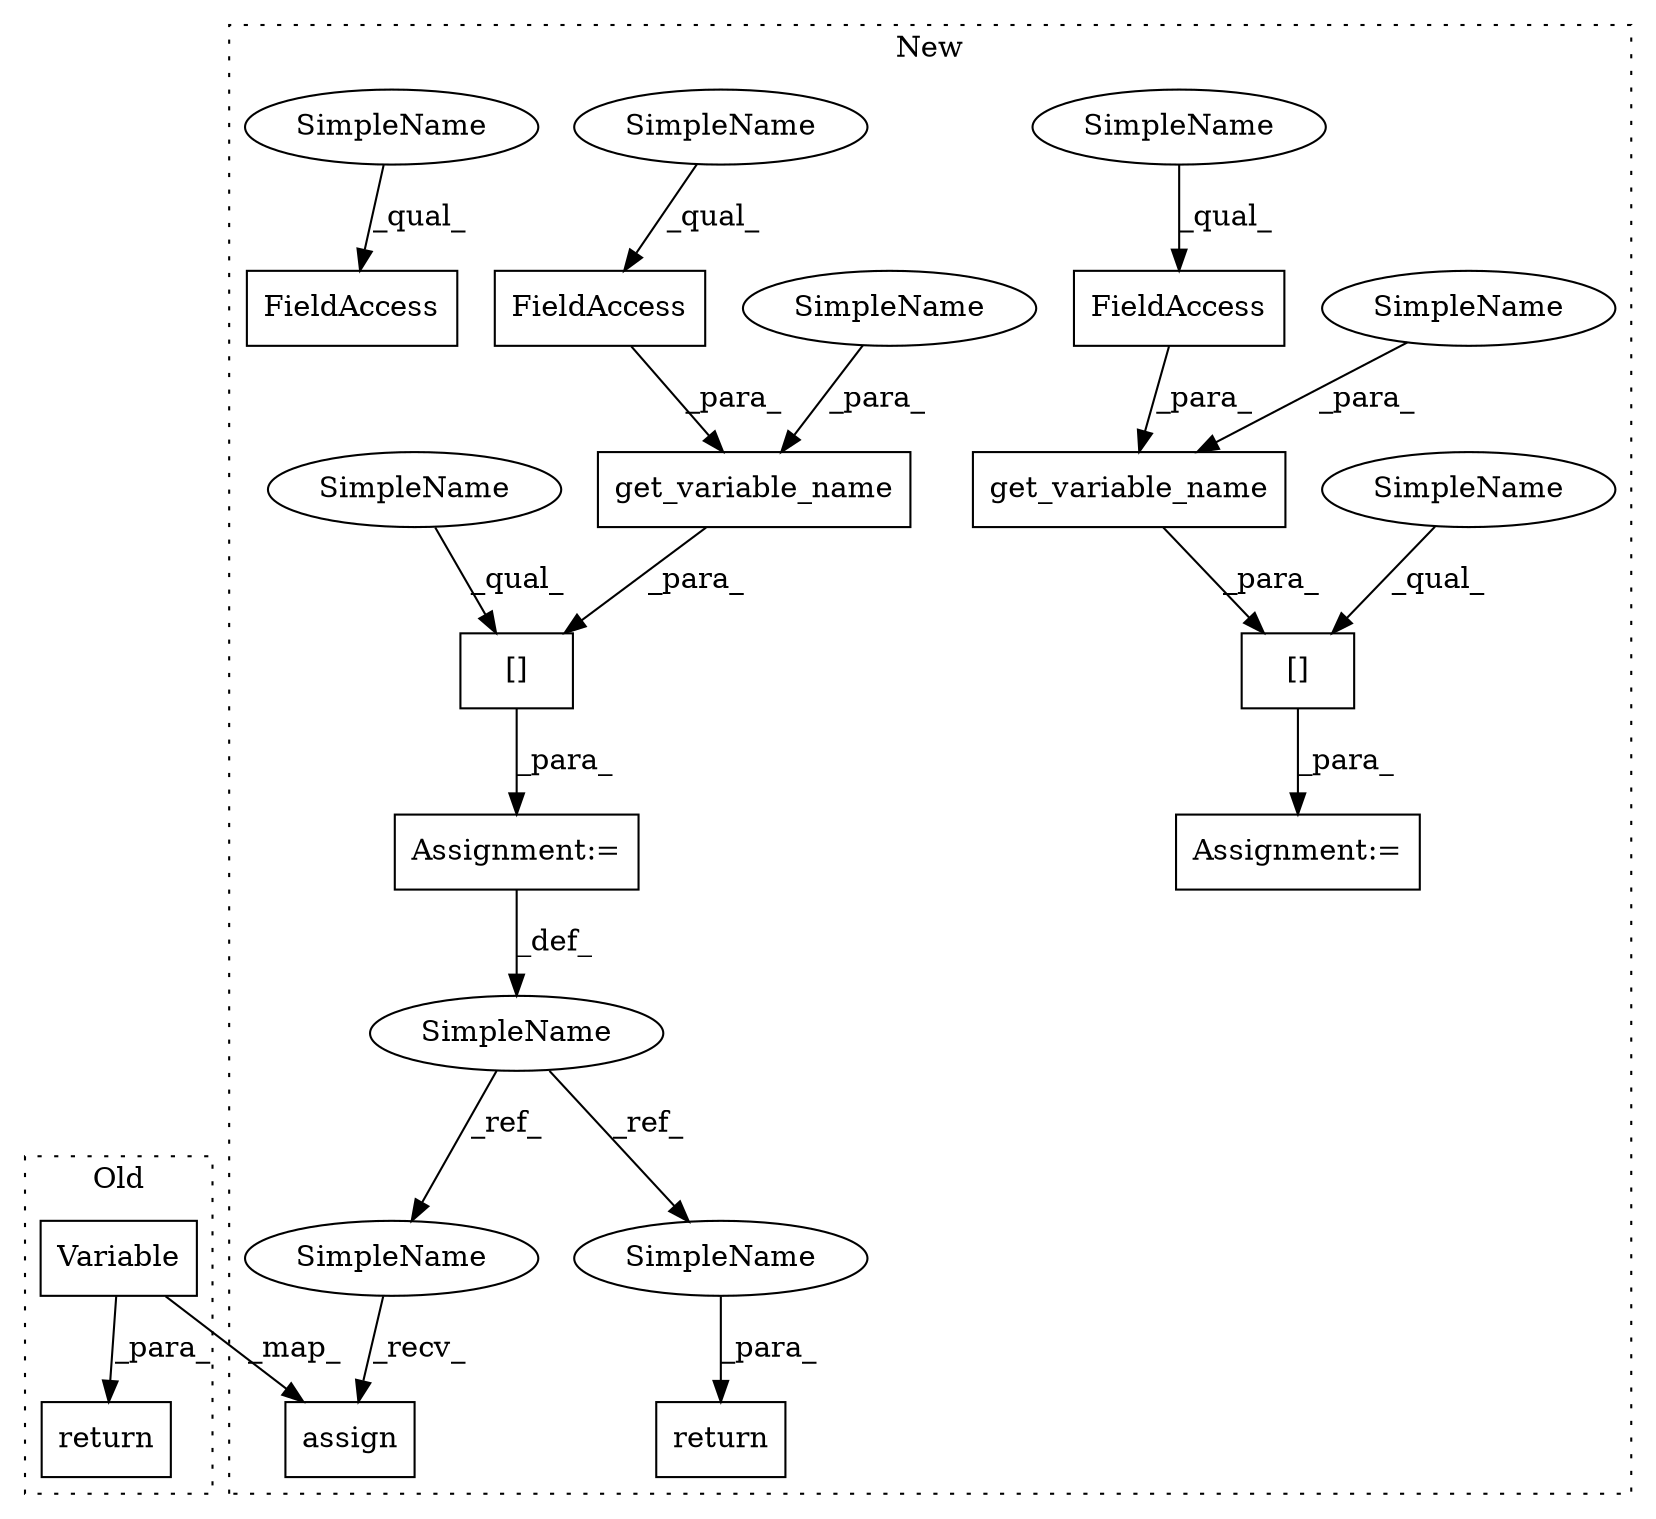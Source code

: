 digraph G {
subgraph cluster0 {
1 [label="return" a="41" s="4286" l="7" shape="box"];
10 [label="Variable" a="32" s="4304,4339" l="9,1" shape="box"];
label = "Old";
style="dotted";
}
subgraph cluster1 {
2 [label="get_variable_name" a="32" s="5678,5736" l="18,1" shape="box"];
3 [label="[]" a="2" s="5666,5737" l="12,1" shape="box"];
4 [label="get_variable_name" a="32" s="5904,5961" l="18,1" shape="box"];
5 [label="[]" a="2" s="5892,5962" l="12,1" shape="box"];
6 [label="FieldAccess" a="22" s="5701" l="35" shape="box"];
7 [label="FieldAccess" a="22" s="5927" l="34" shape="box"];
8 [label="FieldAccess" a="22" s="6152" l="35" shape="box"];
9 [label="assign" a="32" s="5986,6019" l="7,1" shape="box"];
11 [label="SimpleName" a="42" s="5879" l="12" shape="ellipse"];
12 [label="return" a="41" s="6030" l="7" shape="box"];
13 [label="Assignment:=" a="7" s="5891" l="1" shape="box"];
14 [label="Assignment:=" a="7" s="5665" l="1" shape="box"];
15 [label="SimpleName" a="42" s="5922" l="4" shape="ellipse"];
16 [label="SimpleName" a="42" s="5696" l="4" shape="ellipse"];
17 [label="SimpleName" a="42" s="5666" l="11" shape="ellipse"];
18 [label="SimpleName" a="42" s="5892" l="11" shape="ellipse"];
19 [label="SimpleName" a="42" s="6037" l="12" shape="ellipse"];
20 [label="SimpleName" a="42" s="5973" l="12" shape="ellipse"];
21 [label="SimpleName" a="42" s="5701" l="3" shape="ellipse"];
22 [label="SimpleName" a="42" s="5927" l="3" shape="ellipse"];
23 [label="SimpleName" a="42" s="6152" l="3" shape="ellipse"];
label = "New";
style="dotted";
}
2 -> 3 [label="_para_"];
3 -> 14 [label="_para_"];
4 -> 5 [label="_para_"];
5 -> 13 [label="_para_"];
6 -> 2 [label="_para_"];
7 -> 4 [label="_para_"];
10 -> 1 [label="_para_"];
10 -> 9 [label="_map_"];
11 -> 20 [label="_ref_"];
11 -> 19 [label="_ref_"];
13 -> 11 [label="_def_"];
15 -> 4 [label="_para_"];
16 -> 2 [label="_para_"];
17 -> 3 [label="_qual_"];
18 -> 5 [label="_qual_"];
19 -> 12 [label="_para_"];
20 -> 9 [label="_recv_"];
21 -> 6 [label="_qual_"];
22 -> 7 [label="_qual_"];
23 -> 8 [label="_qual_"];
}